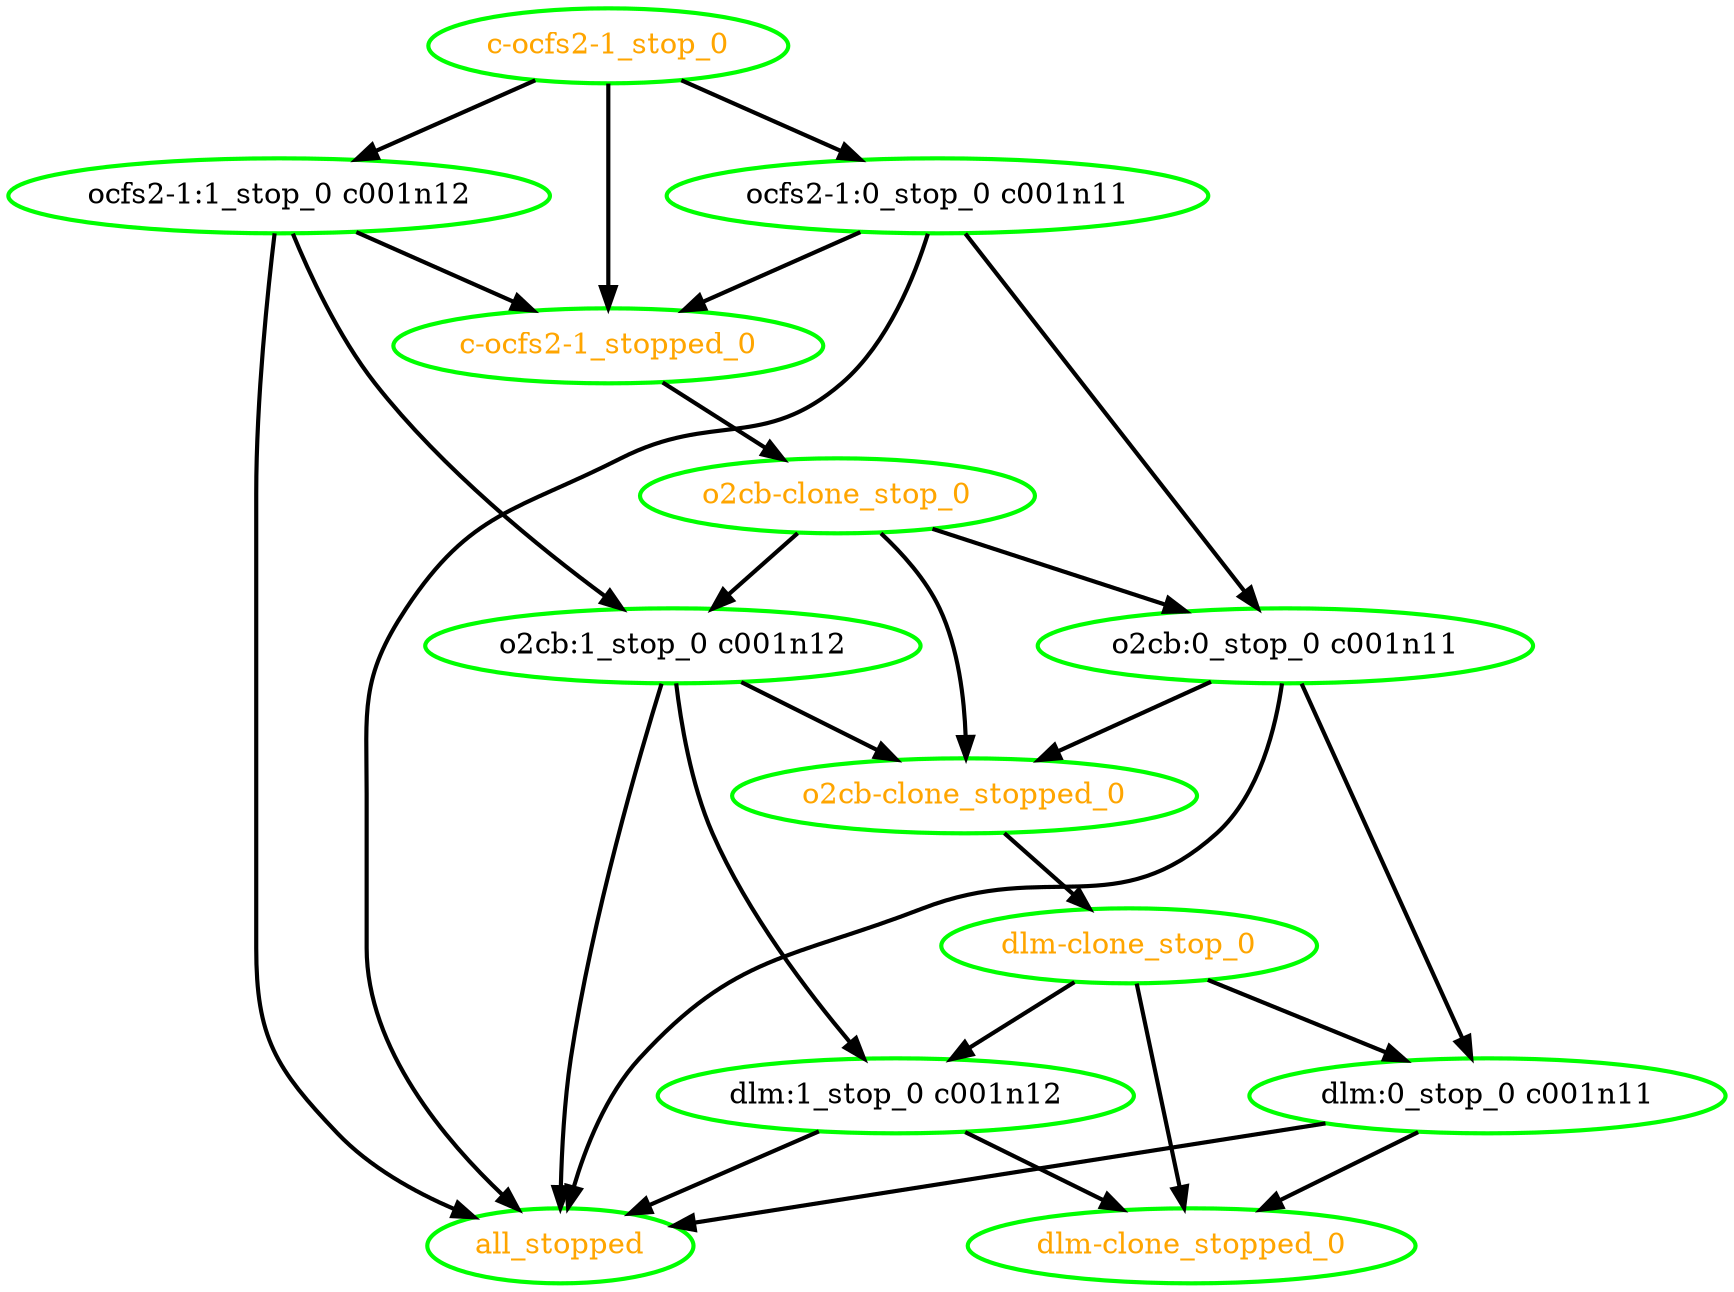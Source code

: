 digraph "g" {
"all_stopped" [ style=bold color="green" fontcolor="orange"  ]
"c-ocfs2-1_stop_0" -> "c-ocfs2-1_stopped_0" [ style = bold]
"c-ocfs2-1_stop_0" -> "ocfs2-1:0_stop_0 c001n11" [ style = bold]
"c-ocfs2-1_stop_0" -> "ocfs2-1:1_stop_0 c001n12" [ style = bold]
"c-ocfs2-1_stop_0" [ style=bold color="green" fontcolor="orange"  ]
"c-ocfs2-1_stopped_0" -> "o2cb-clone_stop_0" [ style = bold]
"c-ocfs2-1_stopped_0" [ style=bold color="green" fontcolor="orange"  ]
"dlm-clone_stop_0" -> "dlm-clone_stopped_0" [ style = bold]
"dlm-clone_stop_0" -> "dlm:0_stop_0 c001n11" [ style = bold]
"dlm-clone_stop_0" -> "dlm:1_stop_0 c001n12" [ style = bold]
"dlm-clone_stop_0" [ style=bold color="green" fontcolor="orange"  ]
"dlm-clone_stopped_0" [ style=bold color="green" fontcolor="orange"  ]
"dlm:0_stop_0 c001n11" -> "all_stopped" [ style = bold]
"dlm:0_stop_0 c001n11" -> "dlm-clone_stopped_0" [ style = bold]
"dlm:0_stop_0 c001n11" [ style=bold color="green" fontcolor="black"  ]
"dlm:1_stop_0 c001n12" -> "all_stopped" [ style = bold]
"dlm:1_stop_0 c001n12" -> "dlm-clone_stopped_0" [ style = bold]
"dlm:1_stop_0 c001n12" [ style=bold color="green" fontcolor="black"  ]
"o2cb-clone_stop_0" -> "o2cb-clone_stopped_0" [ style = bold]
"o2cb-clone_stop_0" -> "o2cb:0_stop_0 c001n11" [ style = bold]
"o2cb-clone_stop_0" -> "o2cb:1_stop_0 c001n12" [ style = bold]
"o2cb-clone_stop_0" [ style=bold color="green" fontcolor="orange"  ]
"o2cb-clone_stopped_0" -> "dlm-clone_stop_0" [ style = bold]
"o2cb-clone_stopped_0" [ style=bold color="green" fontcolor="orange"  ]
"o2cb:0_stop_0 c001n11" -> "all_stopped" [ style = bold]
"o2cb:0_stop_0 c001n11" -> "dlm:0_stop_0 c001n11" [ style = bold]
"o2cb:0_stop_0 c001n11" -> "o2cb-clone_stopped_0" [ style = bold]
"o2cb:0_stop_0 c001n11" [ style=bold color="green" fontcolor="black"  ]
"o2cb:1_stop_0 c001n12" -> "all_stopped" [ style = bold]
"o2cb:1_stop_0 c001n12" -> "dlm:1_stop_0 c001n12" [ style = bold]
"o2cb:1_stop_0 c001n12" -> "o2cb-clone_stopped_0" [ style = bold]
"o2cb:1_stop_0 c001n12" [ style=bold color="green" fontcolor="black"  ]
"ocfs2-1:0_stop_0 c001n11" -> "all_stopped" [ style = bold]
"ocfs2-1:0_stop_0 c001n11" -> "c-ocfs2-1_stopped_0" [ style = bold]
"ocfs2-1:0_stop_0 c001n11" -> "o2cb:0_stop_0 c001n11" [ style = bold]
"ocfs2-1:0_stop_0 c001n11" [ style=bold color="green" fontcolor="black"  ]
"ocfs2-1:1_stop_0 c001n12" -> "all_stopped" [ style = bold]
"ocfs2-1:1_stop_0 c001n12" -> "c-ocfs2-1_stopped_0" [ style = bold]
"ocfs2-1:1_stop_0 c001n12" -> "o2cb:1_stop_0 c001n12" [ style = bold]
"ocfs2-1:1_stop_0 c001n12" [ style=bold color="green" fontcolor="black"  ]
}
